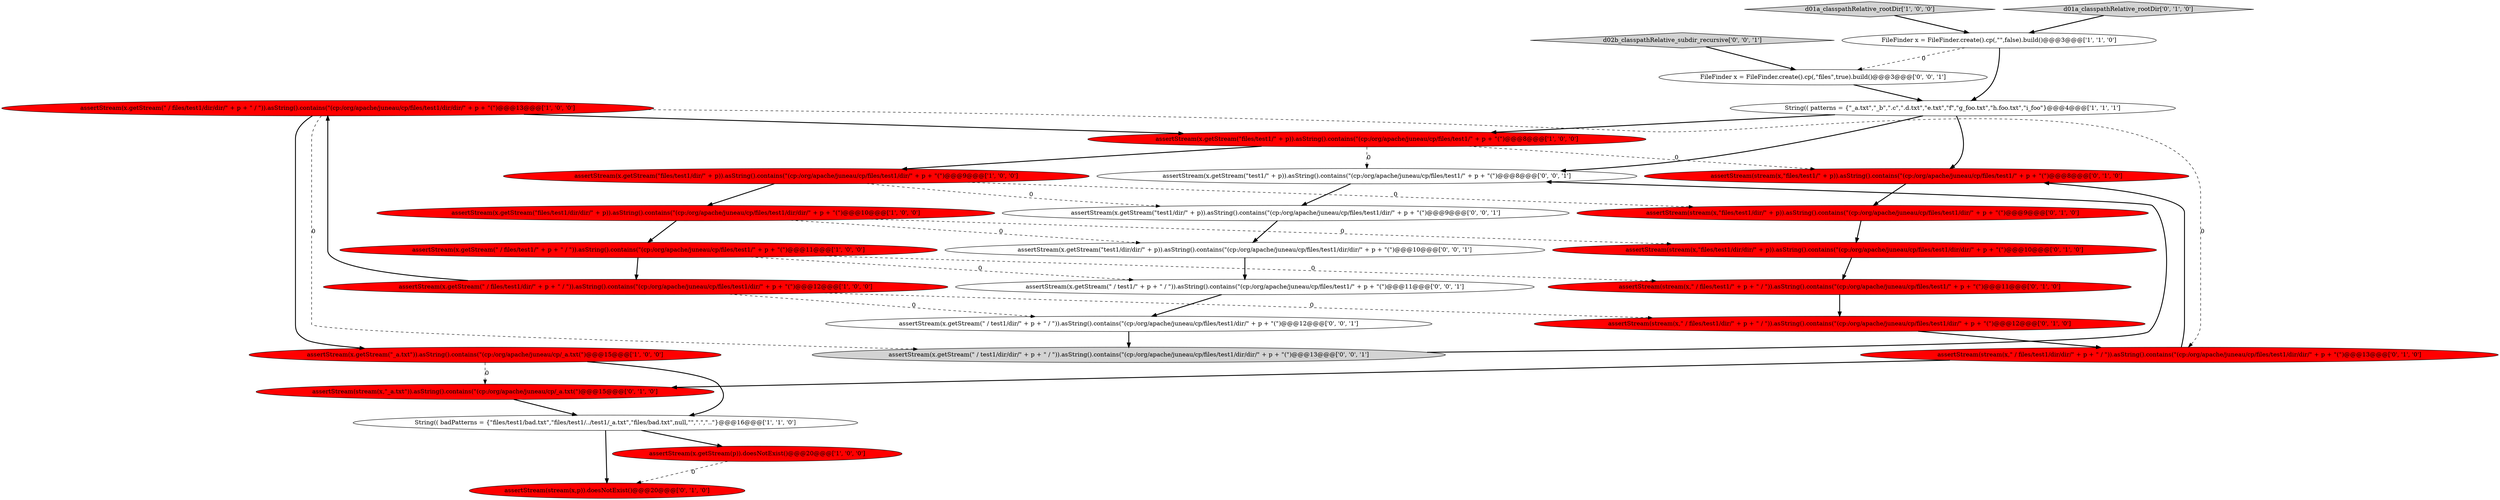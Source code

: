 digraph {
14 [style = filled, label = "assertStream(stream(x,\"_a.txt\")).asString().contains(\"(cp:/org/apache/juneau/cp/_a.txt(\")@@@15@@@['0', '1', '0']", fillcolor = red, shape = ellipse image = "AAA1AAABBB2BBB"];
12 [style = filled, label = "assertStream(stream(x,\"files/test1/dir/dir/\" + p)).asString().contains(\"(cp:/org/apache/juneau/cp/files/test1/dir/dir/\" + p + \"(\")@@@10@@@['0', '1', '0']", fillcolor = red, shape = ellipse image = "AAA1AAABBB2BBB"];
22 [style = filled, label = "FileFinder x = FileFinder.create().cp(,\"files\",true).build()@@@3@@@['0', '0', '1']", fillcolor = white, shape = ellipse image = "AAA0AAABBB3BBB"];
0 [style = filled, label = "String(( badPatterns = {\"files/test1/bad.txt\",\"files/test1/../test1/_a.txt\",\"files/bad.txt\",null,\"\",\".\",\"..\"}@@@16@@@['1', '1', '0']", fillcolor = white, shape = ellipse image = "AAA0AAABBB1BBB"];
9 [style = filled, label = "assertStream(x.getStream(\"files/test1/\" + p)).asString().contains(\"(cp:/org/apache/juneau/cp/files/test1/\" + p + \"(\")@@@8@@@['1', '0', '0']", fillcolor = red, shape = ellipse image = "AAA1AAABBB1BBB"];
10 [style = filled, label = "assertStream(x.getStream(\"files/test1/dir/dir/\" + p)).asString().contains(\"(cp:/org/apache/juneau/cp/files/test1/dir/dir/\" + p + \"(\")@@@10@@@['1', '0', '0']", fillcolor = red, shape = ellipse image = "AAA1AAABBB1BBB"];
23 [style = filled, label = "d02b_classpathRelative_subdir_recursive['0', '0', '1']", fillcolor = lightgray, shape = diamond image = "AAA0AAABBB3BBB"];
27 [style = filled, label = "assertStream(x.getStream(\" / test1/dir/dir/\" + p + \" / \")).asString().contains(\"(cp:/org/apache/juneau/cp/files/test1/dir/dir/\" + p + \"(\")@@@13@@@['0', '0', '1']", fillcolor = lightgray, shape = ellipse image = "AAA0AAABBB3BBB"];
13 [style = filled, label = "assertStream(stream(x,\" / files/test1/dir/dir/\" + p + \" / \")).asString().contains(\"(cp:/org/apache/juneau/cp/files/test1/dir/dir/\" + p + \"(\")@@@13@@@['0', '1', '0']", fillcolor = red, shape = ellipse image = "AAA1AAABBB2BBB"];
25 [style = filled, label = "assertStream(x.getStream(\" / test1/\" + p + \" / \")).asString().contains(\"(cp:/org/apache/juneau/cp/files/test1/\" + p + \"(\")@@@11@@@['0', '0', '1']", fillcolor = white, shape = ellipse image = "AAA0AAABBB3BBB"];
7 [style = filled, label = "assertStream(x.getStream(\" / files/test1/dir/\" + p + \" / \")).asString().contains(\"(cp:/org/apache/juneau/cp/files/test1/dir/\" + p + \"(\")@@@12@@@['1', '0', '0']", fillcolor = red, shape = ellipse image = "AAA1AAABBB1BBB"];
4 [style = filled, label = "assertStream(x.getStream(\"_a.txt\")).asString().contains(\"(cp:/org/apache/juneau/cp/_a.txt(\")@@@15@@@['1', '0', '0']", fillcolor = red, shape = ellipse image = "AAA1AAABBB1BBB"];
19 [style = filled, label = "assertStream(stream(x,\" / files/test1/dir/\" + p + \" / \")).asString().contains(\"(cp:/org/apache/juneau/cp/files/test1/dir/\" + p + \"(\")@@@12@@@['0', '1', '0']", fillcolor = red, shape = ellipse image = "AAA1AAABBB2BBB"];
21 [style = filled, label = "assertStream(x.getStream(\"test1/dir/\" + p)).asString().contains(\"(cp:/org/apache/juneau/cp/files/test1/dir/\" + p + \"(\")@@@9@@@['0', '0', '1']", fillcolor = white, shape = ellipse image = "AAA0AAABBB3BBB"];
15 [style = filled, label = "assertStream(stream(x,\" / files/test1/\" + p + \" / \")).asString().contains(\"(cp:/org/apache/juneau/cp/files/test1/\" + p + \"(\")@@@11@@@['0', '1', '0']", fillcolor = red, shape = ellipse image = "AAA1AAABBB2BBB"];
3 [style = filled, label = "FileFinder x = FileFinder.create().cp(,\"\",false).build()@@@3@@@['1', '1', '0']", fillcolor = white, shape = ellipse image = "AAA0AAABBB1BBB"];
28 [style = filled, label = "assertStream(x.getStream(\"test1/dir/dir/\" + p)).asString().contains(\"(cp:/org/apache/juneau/cp/files/test1/dir/dir/\" + p + \"(\")@@@10@@@['0', '0', '1']", fillcolor = white, shape = ellipse image = "AAA0AAABBB3BBB"];
20 [style = filled, label = "assertStream(stream(x,\"files/test1/\" + p)).asString().contains(\"(cp:/org/apache/juneau/cp/files/test1/\" + p + \"(\")@@@8@@@['0', '1', '0']", fillcolor = red, shape = ellipse image = "AAA1AAABBB2BBB"];
2 [style = filled, label = "assertStream(x.getStream(\" / files/test1/\" + p + \" / \")).asString().contains(\"(cp:/org/apache/juneau/cp/files/test1/\" + p + \"(\")@@@11@@@['1', '0', '0']", fillcolor = red, shape = ellipse image = "AAA1AAABBB1BBB"];
1 [style = filled, label = "d01a_classpathRelative_rootDir['1', '0', '0']", fillcolor = lightgray, shape = diamond image = "AAA0AAABBB1BBB"];
16 [style = filled, label = "d01a_classpathRelative_rootDir['0', '1', '0']", fillcolor = lightgray, shape = diamond image = "AAA0AAABBB2BBB"];
24 [style = filled, label = "assertStream(x.getStream(\"test1/\" + p)).asString().contains(\"(cp:/org/apache/juneau/cp/files/test1/\" + p + \"(\")@@@8@@@['0', '0', '1']", fillcolor = white, shape = ellipse image = "AAA0AAABBB3BBB"];
18 [style = filled, label = "assertStream(stream(x,\"files/test1/dir/\" + p)).asString().contains(\"(cp:/org/apache/juneau/cp/files/test1/dir/\" + p + \"(\")@@@9@@@['0', '1', '0']", fillcolor = red, shape = ellipse image = "AAA1AAABBB2BBB"];
17 [style = filled, label = "assertStream(stream(x,p)).doesNotExist()@@@20@@@['0', '1', '0']", fillcolor = red, shape = ellipse image = "AAA1AAABBB2BBB"];
8 [style = filled, label = "assertStream(x.getStream(p)).doesNotExist()@@@20@@@['1', '0', '0']", fillcolor = red, shape = ellipse image = "AAA1AAABBB1BBB"];
11 [style = filled, label = "assertStream(x.getStream(\" / files/test1/dir/dir/\" + p + \" / \")).asString().contains(\"(cp:/org/apache/juneau/cp/files/test1/dir/dir/\" + p + \"(\")@@@13@@@['1', '0', '0']", fillcolor = red, shape = ellipse image = "AAA1AAABBB1BBB"];
6 [style = filled, label = "String(( patterns = {\"_a.txt\",\"_b\",\".c\",\".d.txt\",\"e.txt\",\"f\",\"g_foo.txt\",\"h.foo.txt\",\"i_foo\"}@@@4@@@['1', '1', '1']", fillcolor = white, shape = ellipse image = "AAA0AAABBB1BBB"];
5 [style = filled, label = "assertStream(x.getStream(\"files/test1/dir/\" + p)).asString().contains(\"(cp:/org/apache/juneau/cp/files/test1/dir/\" + p + \"(\")@@@9@@@['1', '0', '0']", fillcolor = red, shape = ellipse image = "AAA1AAABBB1BBB"];
26 [style = filled, label = "assertStream(x.getStream(\" / test1/dir/\" + p + \" / \")).asString().contains(\"(cp:/org/apache/juneau/cp/files/test1/dir/\" + p + \"(\")@@@12@@@['0', '0', '1']", fillcolor = white, shape = ellipse image = "AAA0AAABBB3BBB"];
9->20 [style = dashed, label="0"];
16->3 [style = bold, label=""];
5->10 [style = bold, label=""];
7->11 [style = bold, label=""];
9->24 [style = dashed, label="0"];
0->17 [style = bold, label=""];
11->4 [style = bold, label=""];
12->15 [style = bold, label=""];
10->12 [style = dashed, label="0"];
1->3 [style = bold, label=""];
18->12 [style = bold, label=""];
10->28 [style = dashed, label="0"];
3->6 [style = bold, label=""];
6->24 [style = bold, label=""];
3->22 [style = dashed, label="0"];
15->19 [style = bold, label=""];
11->9 [style = bold, label=""];
5->18 [style = dashed, label="0"];
21->28 [style = bold, label=""];
4->0 [style = bold, label=""];
2->15 [style = dashed, label="0"];
6->20 [style = bold, label=""];
20->18 [style = bold, label=""];
26->27 [style = bold, label=""];
11->13 [style = dashed, label="0"];
23->22 [style = bold, label=""];
19->13 [style = bold, label=""];
14->0 [style = bold, label=""];
24->21 [style = bold, label=""];
7->19 [style = dashed, label="0"];
25->26 [style = bold, label=""];
0->8 [style = bold, label=""];
2->25 [style = dashed, label="0"];
9->5 [style = bold, label=""];
28->25 [style = bold, label=""];
8->17 [style = dashed, label="0"];
5->21 [style = dashed, label="0"];
10->2 [style = bold, label=""];
27->24 [style = bold, label=""];
4->14 [style = dashed, label="0"];
11->27 [style = dashed, label="0"];
2->7 [style = bold, label=""];
6->9 [style = bold, label=""];
7->26 [style = dashed, label="0"];
13->14 [style = bold, label=""];
22->6 [style = bold, label=""];
13->20 [style = bold, label=""];
}
